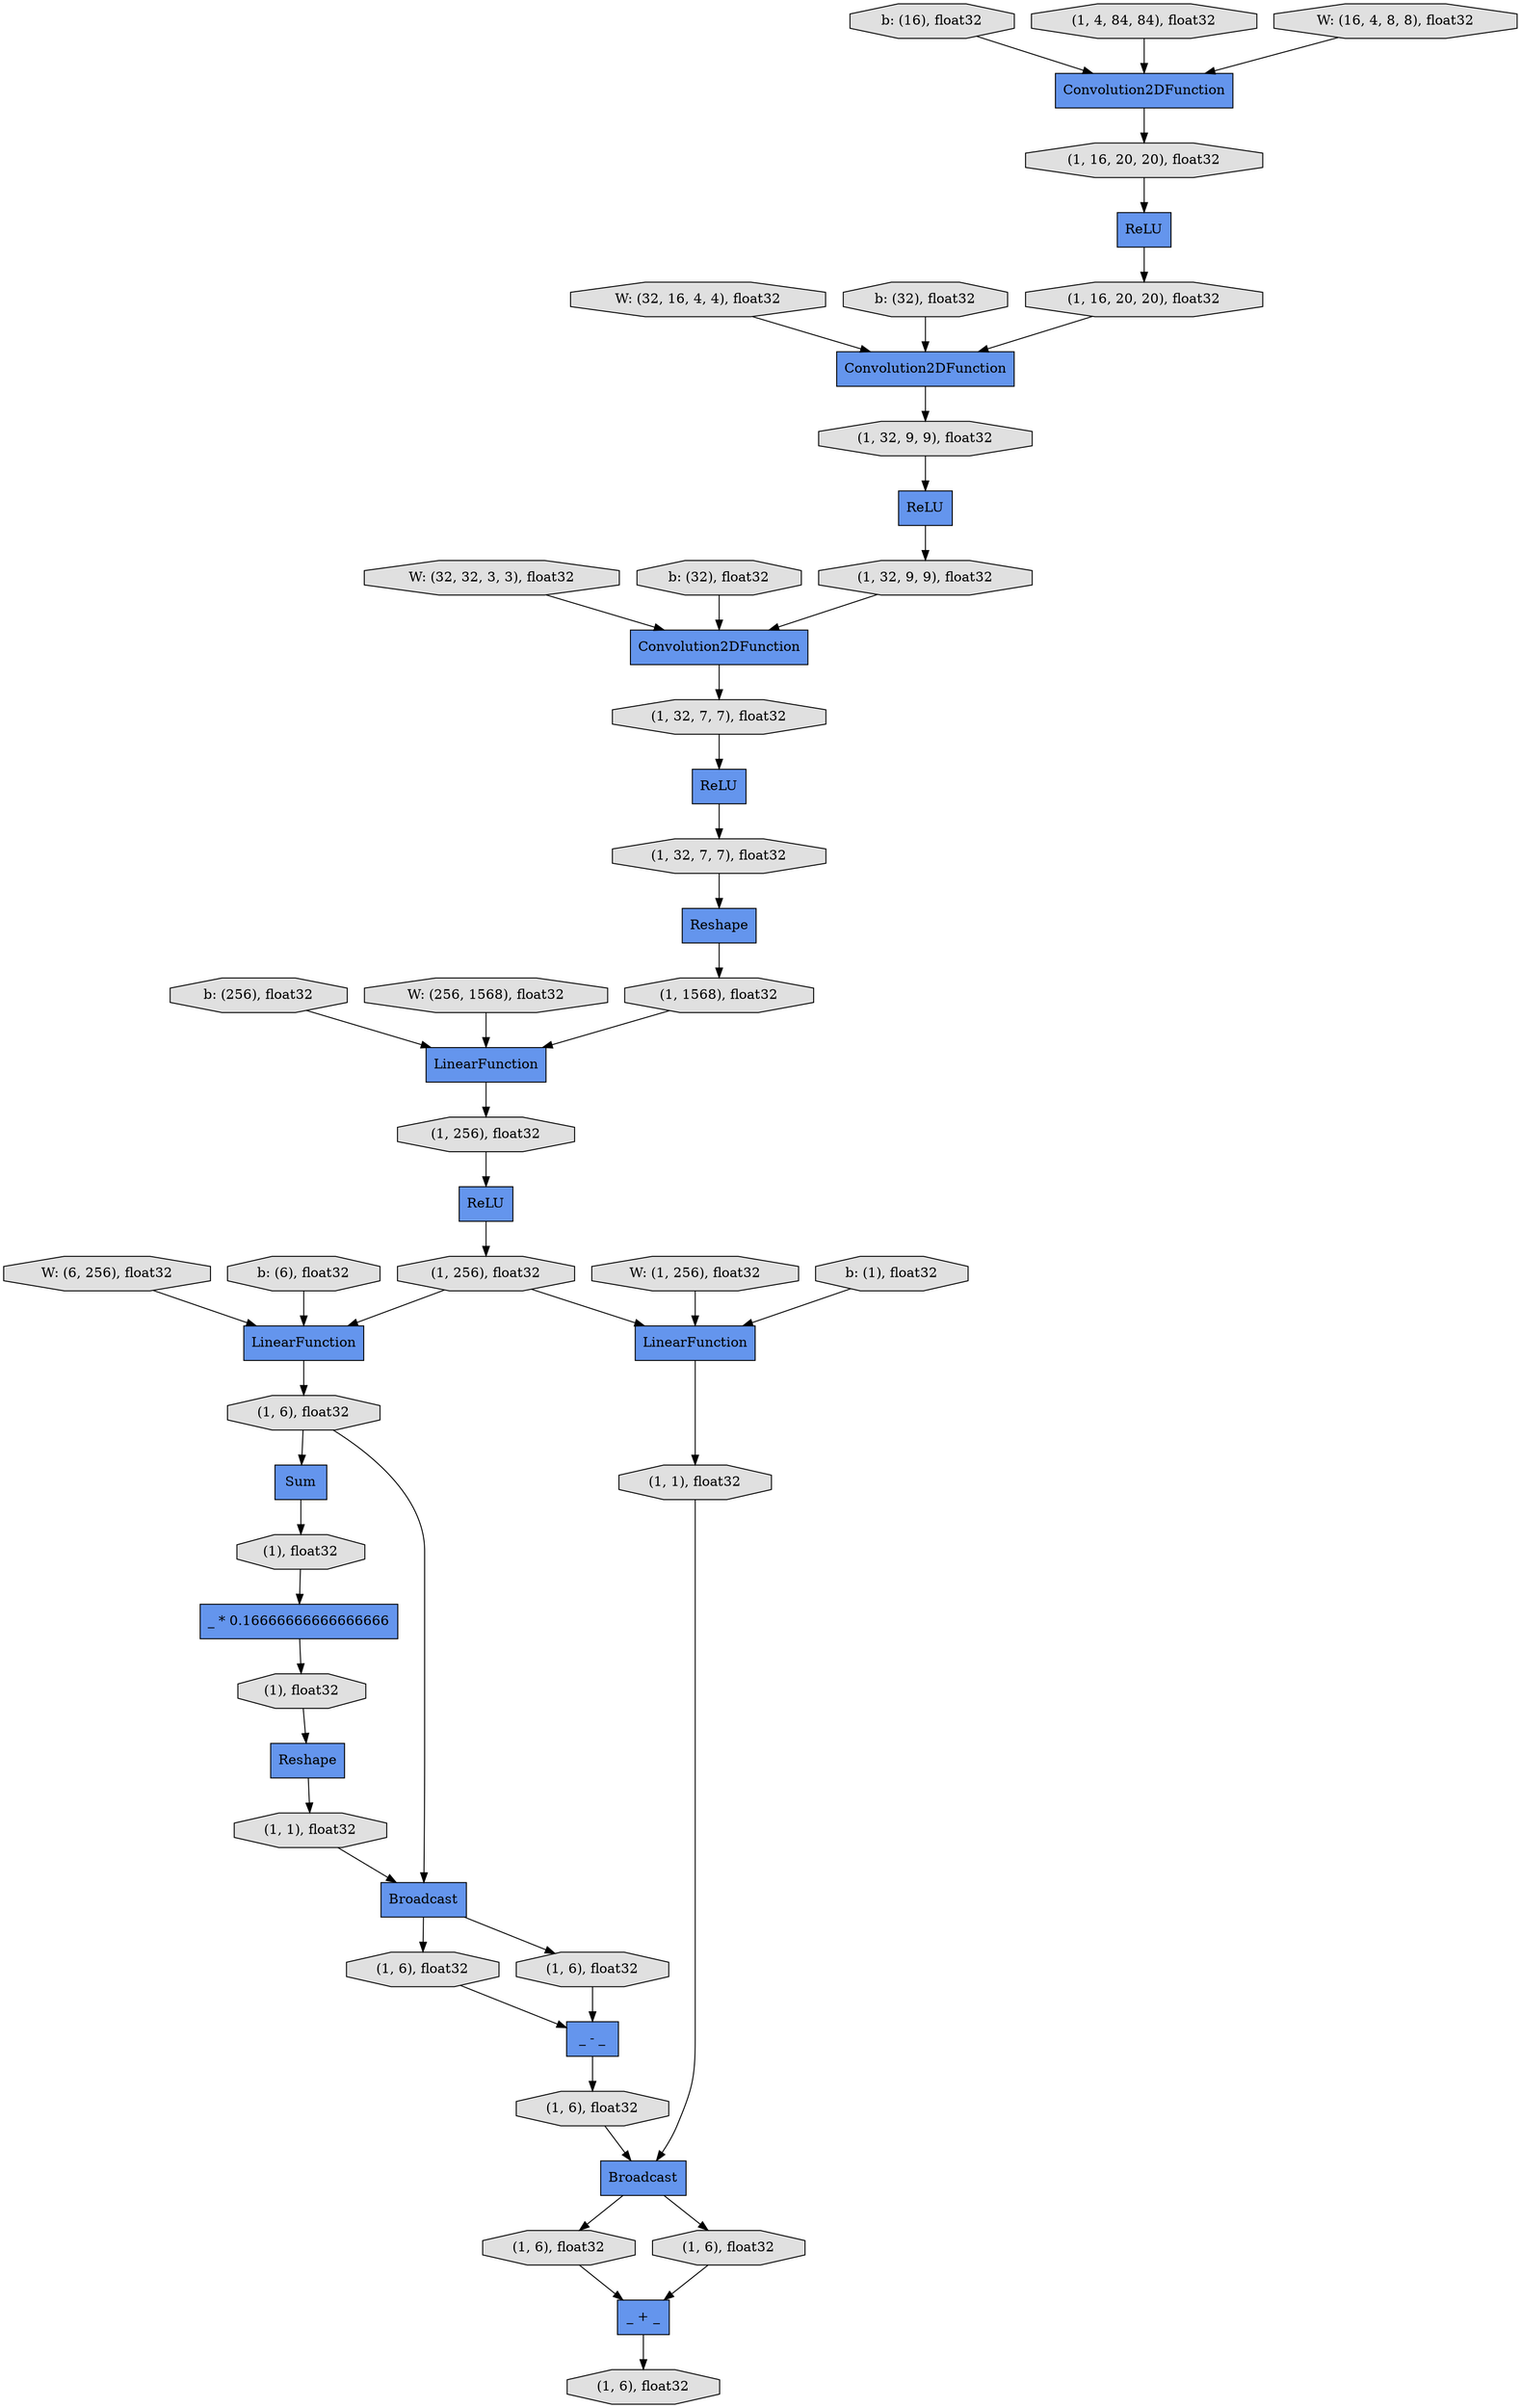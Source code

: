 digraph graphname{rankdir=TB;140270008141840 [label="(1, 16, 20, 20), float32",shape="octagon",fillcolor="#E0E0E0",style="filled"];140270008250448 [label="LinearFunction",shape="record",fillcolor="#6495ED",style="filled"];140270268225616 [label="ReLU",shape="record",fillcolor="#6495ED",style="filled"];140270008139856 [label="b: (256), float32",shape="octagon",fillcolor="#E0E0E0",style="filled"];140270008250512 [label="(1), float32",shape="octagon",fillcolor="#E0E0E0",style="filled"];140270008141968 [label="LinearFunction",shape="record",fillcolor="#6495ED",style="filled"];140270300809360 [label="b: (16), float32",shape="octagon",fillcolor="#E0E0E0",style="filled"];140270008142032 [label="(1, 32, 9, 9), float32",shape="octagon",fillcolor="#E0E0E0",style="filled"];140270008142096 [label="Convolution2DFunction",shape="record",fillcolor="#6495ED",style="filled"];140270008250704 [label="Broadcast",shape="record",fillcolor="#6495ED",style="filled"];140270008140112 [label="W: (6, 256), float32",shape="octagon",fillcolor="#E0E0E0",style="filled"];140270008142224 [label="(1, 32, 9, 9), float32",shape="octagon",fillcolor="#E0E0E0",style="filled"];140270008250832 [label="_ - _",shape="record",fillcolor="#6495ED",style="filled"];140270300809680 [label="W: (32, 16, 4, 4), float32",shape="octagon",fillcolor="#E0E0E0",style="filled"];140270008250896 [label="(1), float32",shape="octagon",fillcolor="#E0E0E0",style="filled"];140270008142480 [label="Sum",shape="record",fillcolor="#6495ED",style="filled"];140270008140432 [label="b: (6), float32",shape="octagon",fillcolor="#E0E0E0",style="filled"];140270008142544 [label="(1, 32, 7, 7), float32",shape="octagon",fillcolor="#E0E0E0",style="filled"];140270008142608 [label="Reshape",shape="record",fillcolor="#6495ED",style="filled"];140270300810000 [label="b: (32), float32",shape="octagon",fillcolor="#E0E0E0",style="filled"];140270008140560 [label="Convolution2DFunction",shape="record",fillcolor="#6495ED",style="filled"];140270008251216 [label="(1, 1), float32",shape="octagon",fillcolor="#E0E0E0",style="filled"];140270008252304 [label="(1, 6), float32",shape="octagon",fillcolor="#E0E0E0",style="filled"];140270008142736 [label="(1, 32, 7, 7), float32",shape="octagon",fillcolor="#E0E0E0",style="filled"];140270008140752 [label="W: (1, 256), float32",shape="octagon",fillcolor="#E0E0E0",style="filled"];140270008251408 [label="(1, 6), float32",shape="octagon",fillcolor="#E0E0E0",style="filled"];140270300810320 [label="W: (32, 32, 3, 3), float32",shape="octagon",fillcolor="#E0E0E0",style="filled"];140270271708304 [label="(1, 4, 84, 84), float32",shape="octagon",fillcolor="#E0E0E0",style="filled"];140270008251600 [label="(1, 6), float32",shape="octagon",fillcolor="#E0E0E0",style="filled"];140270008141072 [label="b: (1), float32",shape="octagon",fillcolor="#E0E0E0",style="filled"];140270008143120 [label="(1, 1568), float32",shape="octagon",fillcolor="#E0E0E0",style="filled"];140270008251792 [label="(1, 6), float32",shape="octagon",fillcolor="#E0E0E0",style="filled"];140270008143248 [label="(1, 256), float32",shape="octagon",fillcolor="#E0E0E0",style="filled"];140270300810640 [label="b: (32), float32",shape="octagon",fillcolor="#E0E0E0",style="filled"];140270008141200 [label="Convolution2DFunction",shape="record",fillcolor="#6495ED",style="filled"];140270008143312 [label="_ * 0.16666666666666666",shape="record",fillcolor="#6495ED",style="filled"];140270008251920 [label="_ + _",shape="record",fillcolor="#6495ED",style="filled"];140270300808720 [label="ReLU",shape="record",fillcolor="#6495ED",style="filled"];140270008251984 [label="(1, 1), float32",shape="octagon",fillcolor="#E0E0E0",style="filled"];140270008143440 [label="(1, 256), float32",shape="octagon",fillcolor="#E0E0E0",style="filled"];140270008141392 [label="(1, 16, 20, 20), float32",shape="octagon",fillcolor="#E0E0E0",style="filled"];140270008143504 [label="Reshape",shape="record",fillcolor="#6495ED",style="filled"];140270008141456 [label="ReLU",shape="record",fillcolor="#6495ED",style="filled"];140270008252112 [label="(1, 6), float32",shape="octagon",fillcolor="#E0E0E0",style="filled"];140270008141520 [label="LinearFunction",shape="record",fillcolor="#6495ED",style="filled"];140270300810960 [label="W: (256, 1568), float32",shape="octagon",fillcolor="#E0E0E0",style="filled"];140270008252240 [label="(1, 6), float32",shape="octagon",fillcolor="#E0E0E0",style="filled"];140270008143696 [label="(1, 6), float32",shape="octagon",fillcolor="#E0E0E0",style="filled"];140270300809040 [label="W: (16, 4, 8, 8), float32",shape="octagon",fillcolor="#E0E0E0",style="filled"];140270256779152 [label="Broadcast",shape="record",fillcolor="#6495ED",style="filled"];140270008141776 [label="ReLU",shape="record",fillcolor="#6495ED",style="filled"];140270008141072 -> 140270008250448;140270008143440 -> 140270268225616;140270300810960 -> 140270008141520;140270008141968 -> 140270008143696;140270300810320 -> 140270008142096;140270008142480 -> 140270008250512;140270008140432 -> 140270008141968;140270256779152 -> 140270008251600;140270008143312 -> 140270008250896;140270008140112 -> 140270008141968;140270271708304 -> 140270008140560;140270008250832 -> 140270008251792;140270008251792 -> 140270008250704;140270300809680 -> 140270008141200;140270008140752 -> 140270008250448;140270300808720 -> 140270008141840;140270008251216 -> 140270256779152;140270008142736 -> 140270008142608;140270300810640 -> 140270008142096;140270008252240 -> 140270008251920;140270008139856 -> 140270008141520;140270008141200 -> 140270008142032;140270008251984 -> 140270008250704;140270256779152 -> 140270008251408;140270008143120 -> 140270008141520;140270008142096 -> 140270008142544;140270300809040 -> 140270008140560;140270008143248 -> 140270008141968;140270008140560 -> 140270008141392;140270008250448 -> 140270008251984;140270008143248 -> 140270008250448;140270008250512 -> 140270008143312;140270008143696 -> 140270008142480;140270008250896 -> 140270008143504;140270008141456 -> 140270008142224;140270300809360 -> 140270008140560;140270008251408 -> 140270008250832;140270008141776 -> 140270008142736;140270008142032 -> 140270008141456;140270008141392 -> 140270300808720;140270008142608 -> 140270008143120;140270008252112 -> 140270008251920;140270008143696 -> 140270256779152;140270008250704 -> 140270008252240;140270008251920 -> 140270008252304;140270008142224 -> 140270008142096;140270008141840 -> 140270008141200;140270008143504 -> 140270008251216;140270008141520 -> 140270008143440;140270268225616 -> 140270008143248;140270008251600 -> 140270008250832;140270008142544 -> 140270008141776;140270300810000 -> 140270008141200;140270008250704 -> 140270008252112;}